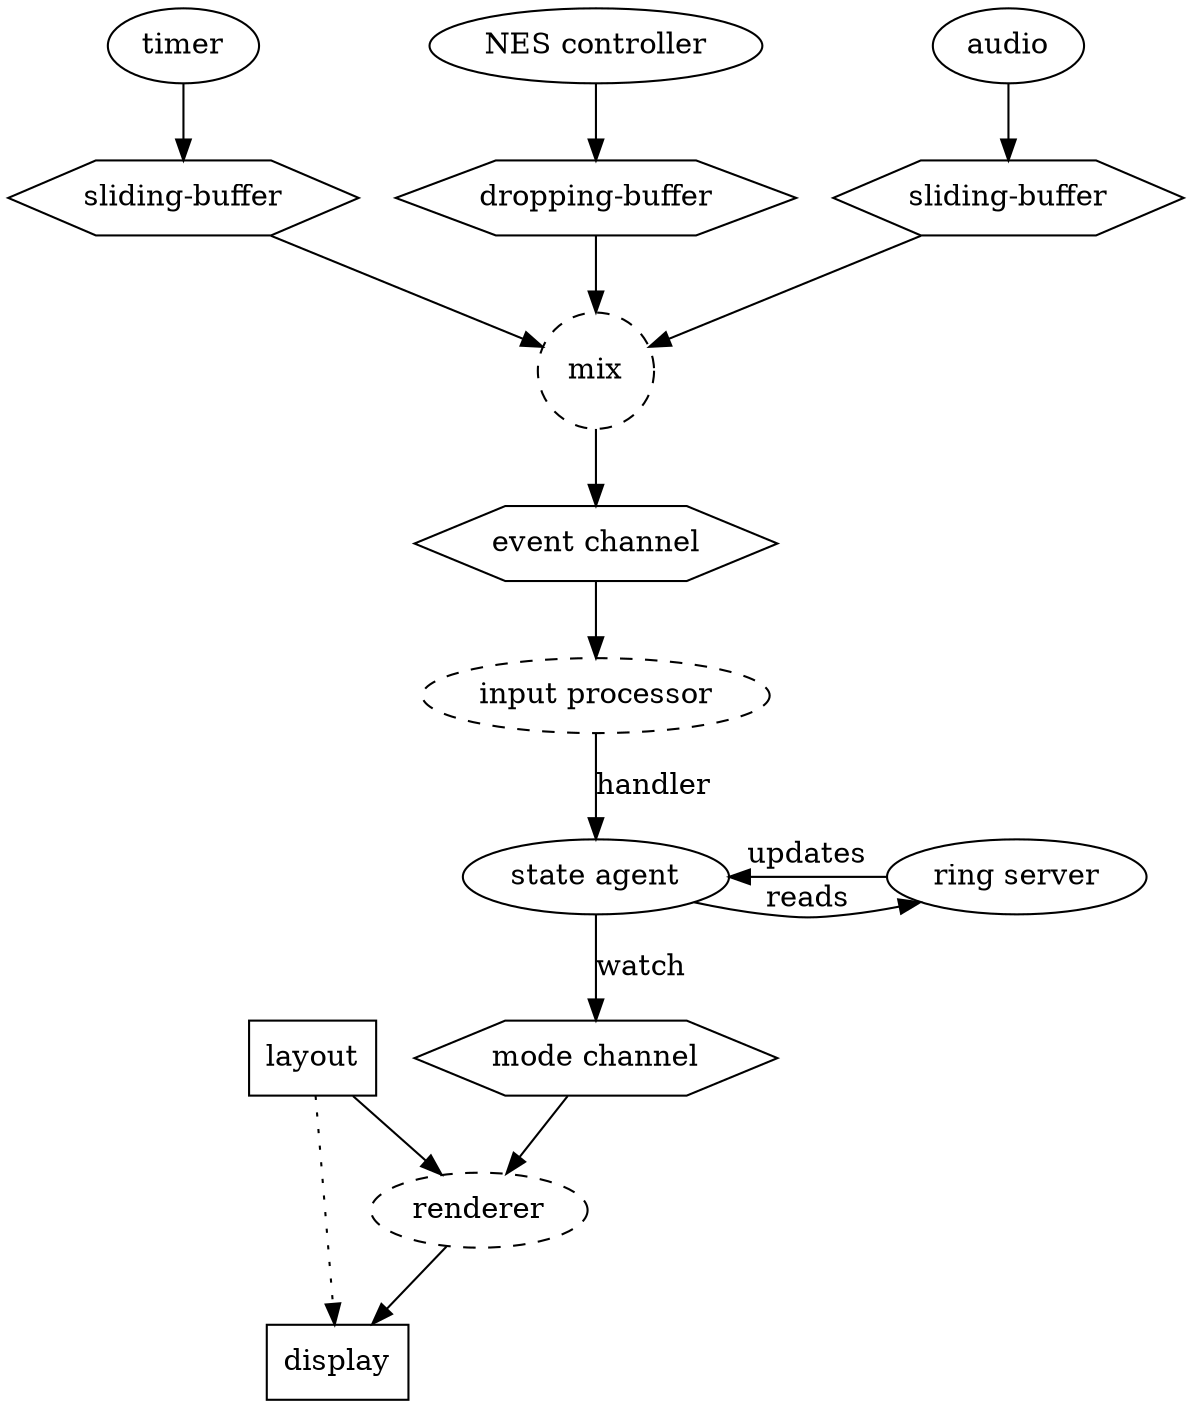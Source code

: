 // Wonderdome system graph

digraph wonderdome_components {
    node [shape=ellipse];

    // Basic components
    layout [shape=box];
    display [shape=box];
    layout -> display [style=dotted];

    {
        rank = same;

        // Agent
        state_agent [label="state agent"];

        // Web server
        ring_server [label="ring server"];
        state_agent -> ring_server [label="reads"];
        ring_server -> state_agent [label="updates"];
    }

    // Rendering process
    render_channel [label="mode channel",shape=hexagon];
    render_process [label="renderer",style=dashed];
    render_channel -> render_process;
    layout -> render_process -> display;
    state_agent -> render_channel [label="watch"];

    // Input channel
    input_mix [label="mix",shape=circle,style=dashed];
    event_channel [label="event channel",shape=hexagon];
    input_mix -> event_channel;

    // Timer input
    timer_input [label="timer"];
    timer_buffer [label="sliding-buffer",shape=hexagon];
    timer_input -> timer_buffer -> input_mix;

    // Button input
    button_input [label="NES controller"];
    button_buffer [label="dropping-buffer",shape=hexagon];
    button_input -> button_buffer -> input_mix;

    // Audio input
    audio_input [label="audio"];
    audio_buffer [label="sliding-buffer",shape=hexagon];
    audio_input -> audio_buffer -> input_mix;

    // Input processor
    input_processor [label="input processor",style=dashed];
    event_channel -> input_processor;
    input_processor -> state_agent [label="handler"];
}
